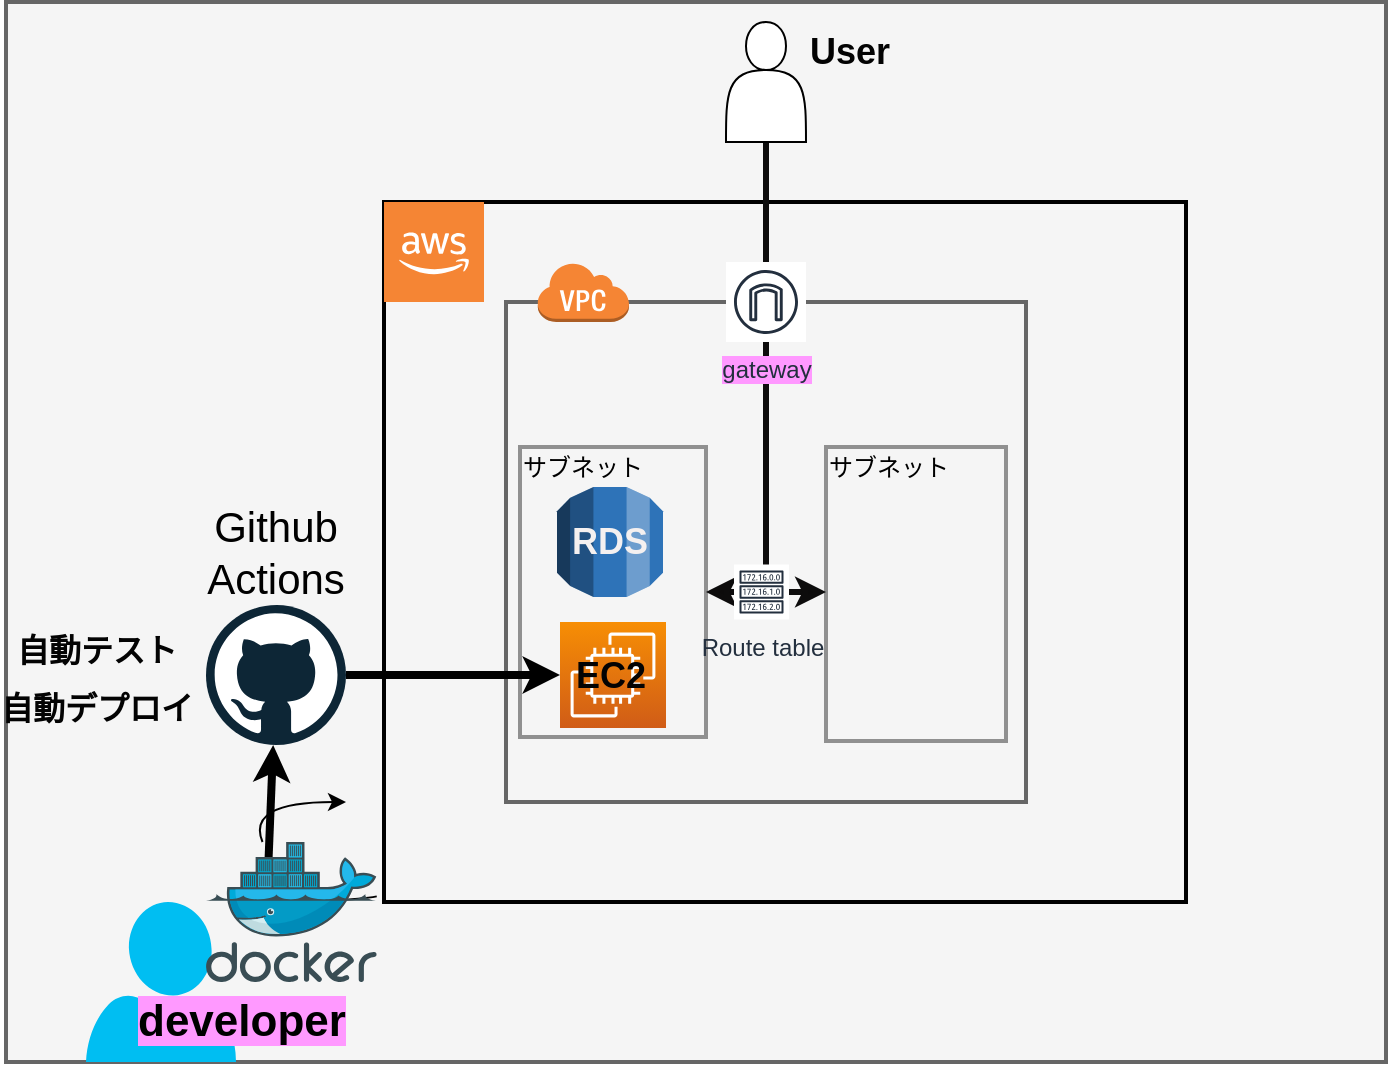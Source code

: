 <mxfile>
    <diagram id="_G0xx6pigjN42j6tCMDQ" name="ページ1">
        <mxGraphModel dx="782" dy="600" grid="1" gridSize="10" guides="1" tooltips="1" connect="1" arrows="1" fold="1" page="1" pageScale="1" pageWidth="827" pageHeight="1169" background="#ffffff" math="0" shadow="0">
            <root>
                <mxCell id="0"/>
                <mxCell id="1" parent="0"/>
                <mxCell id="G6akz1HMbs0-0mWIFRtQ-12" value="" style="rounded=0;whiteSpace=wrap;html=1;strokeColor=#666666;strokeWidth=2;fontColor=#333333;fillColor=#f5f5f5;" parent="1" vertex="1">
                    <mxGeometry x="50" y="40" width="690" height="530" as="geometry"/>
                </mxCell>
                <mxCell id="2" value="" style="rounded=0;whiteSpace=wrap;html=1;fillColor=#f5f5f5;fontColor=#333333;strokeColor=#000000;strokeWidth=2;" parent="1" vertex="1">
                    <mxGeometry x="239" y="140" width="401" height="350" as="geometry"/>
                </mxCell>
                <mxCell id="4" value="" style="rounded=0;whiteSpace=wrap;html=1;strokeColor=#666666;strokeWidth=2;fillColor=#f5f5f5;fontColor=#333333;" parent="1" vertex="1">
                    <mxGeometry x="300" y="190" width="260" height="250" as="geometry"/>
                </mxCell>
                <mxCell id="3" value="" style="outlineConnect=0;dashed=0;verticalLabelPosition=bottom;verticalAlign=top;align=center;html=1;shape=mxgraph.aws3.cloud_2;fillColor=#F58534;gradientColor=none;strokeColor=#000000;strokeWidth=2;" parent="1" vertex="1">
                    <mxGeometry x="239" y="140" width="50" height="50" as="geometry"/>
                </mxCell>
                <mxCell id="G6akz1HMbs0-0mWIFRtQ-4" value="" style="outlineConnect=0;dashed=0;verticalLabelPosition=bottom;verticalAlign=top;align=center;html=1;shape=mxgraph.aws3.virtual_private_cloud;fillColor=#F58534;gradientColor=none;strokeColor=#000000;strokeWidth=2;" parent="1" vertex="1">
                    <mxGeometry x="315.5" y="170" width="46" height="30" as="geometry"/>
                </mxCell>
                <mxCell id="G6akz1HMbs0-0mWIFRtQ-5" value="" style="rounded=0;whiteSpace=wrap;html=1;strokeWidth=2;opacity=70;fillColor=#f5f5f5;fontColor=#333333;strokeColor=#666666;" parent="1" vertex="1">
                    <mxGeometry x="307" y="262.5" width="93" height="145" as="geometry"/>
                </mxCell>
                <mxCell id="G6akz1HMbs0-0mWIFRtQ-6" value="" style="rounded=0;whiteSpace=wrap;html=1;strokeColor=#666666;strokeWidth=2;opacity=70;fillColor=#f5f5f5;fontColor=#333333;" parent="1" vertex="1">
                    <mxGeometry x="460" y="262.5" width="90" height="147" as="geometry"/>
                </mxCell>
                <mxCell id="G6akz1HMbs0-0mWIFRtQ-8" value="サブネット" style="text;html=1;strokeColor=none;fillColor=none;align=center;verticalAlign=middle;whiteSpace=wrap;rounded=0;strokeWidth=2;opacity=70;fontColor=#000000;" parent="1" vertex="1">
                    <mxGeometry x="307" y="262.5" width="63" height="20" as="geometry"/>
                </mxCell>
                <mxCell id="G6akz1HMbs0-0mWIFRtQ-10" value="サブネット" style="text;html=1;strokeColor=none;fillColor=none;align=center;verticalAlign=middle;whiteSpace=wrap;rounded=0;strokeWidth=2;opacity=70;fontColor=#000000;" parent="1" vertex="1">
                    <mxGeometry x="460" y="262.5" width="63" height="20" as="geometry"/>
                </mxCell>
                <mxCell id="G6akz1HMbs0-0mWIFRtQ-11" value="" style="sketch=0;points=[[0,0,0],[0.25,0,0],[0.5,0,0],[0.75,0,0],[1,0,0],[0,1,0],[0.25,1,0],[0.5,1,0],[0.75,1,0],[1,1,0],[0,0.25,0],[0,0.5,0],[0,0.75,0],[1,0.25,0],[1,0.5,0],[1,0.75,0]];outlineConnect=0;fontColor=#232F3E;gradientColor=#F78E04;gradientDirection=north;fillColor=#D05C17;strokeColor=#ffffff;dashed=0;verticalLabelPosition=bottom;verticalAlign=top;align=center;html=1;fontSize=12;fontStyle=0;aspect=fixed;shape=mxgraph.aws4.resourceIcon;resIcon=mxgraph.aws4.ec2;strokeWidth=2;" parent="1" vertex="1">
                    <mxGeometry x="327" y="350" width="53" height="53" as="geometry"/>
                </mxCell>
                <mxCell id="G6akz1HMbs0-0mWIFRtQ-13" value="" style="curved=1;endArrow=classic;html=1;fontColor=#000000;startArrow=none;" parent="1" source="G6akz1HMbs0-0mWIFRtQ-18" edge="1">
                    <mxGeometry width="50" height="50" relative="1" as="geometry">
                        <mxPoint x="170" y="490" as="sourcePoint"/>
                        <mxPoint x="220" y="440" as="targetPoint"/>
                        <Array as="points">
                            <mxPoint x="170" y="440"/>
                        </Array>
                    </mxGeometry>
                </mxCell>
                <mxCell id="G6akz1HMbs0-0mWIFRtQ-26" style="edgeStyle=none;html=1;strokeColor=#000000;strokeWidth=4;fontSize=22;fontColor=#000000;" parent="1" source="G6akz1HMbs0-0mWIFRtQ-14" target="G6akz1HMbs0-0mWIFRtQ-11" edge="1">
                    <mxGeometry relative="1" as="geometry"/>
                </mxCell>
                <mxCell id="G6akz1HMbs0-0mWIFRtQ-14" value="" style="dashed=0;outlineConnect=0;html=1;align=center;labelPosition=center;verticalLabelPosition=bottom;verticalAlign=top;shape=mxgraph.weblogos.github;strokeColor=#000000;strokeWidth=2;fontColor=#000000;" parent="1" vertex="1">
                    <mxGeometry x="150" y="341.5" width="70" height="70" as="geometry"/>
                </mxCell>
                <mxCell id="G6akz1HMbs0-0mWIFRtQ-23" value="" style="verticalLabelPosition=bottom;html=1;verticalAlign=top;align=center;strokeColor=none;fillColor=#00BEF2;shape=mxgraph.azure.user;strokeWidth=2;fontSize=22;fontColor=#000000;" parent="1" vertex="1">
                    <mxGeometry x="90" y="490" width="75" height="80" as="geometry"/>
                </mxCell>
                <mxCell id="G6akz1HMbs0-0mWIFRtQ-15" value="" style="endArrow=classic;html=1;strokeColor=#000000;fontColor=#000000;strokeWidth=4;" parent="1" target="G6akz1HMbs0-0mWIFRtQ-14" edge="1">
                    <mxGeometry width="50" height="50" relative="1" as="geometry">
                        <mxPoint x="180" y="500" as="sourcePoint"/>
                        <mxPoint x="220" y="450" as="targetPoint"/>
                    </mxGeometry>
                </mxCell>
                <mxCell id="G6akz1HMbs0-0mWIFRtQ-16" value="&lt;font style=&quot;font-size: 22px;&quot;&gt;&lt;b style=&quot;background-color: rgb(255, 153, 255);&quot;&gt;developer&lt;/b&gt;&lt;/font&gt;" style="text;strokeColor=none;fillColor=none;align=left;verticalAlign=middle;spacingLeft=4;spacingRight=4;overflow=hidden;points=[[0,0.5],[1,0.5]];portConstraint=eastwest;rotatable=0;whiteSpace=wrap;html=1;strokeWidth=2;fontColor=#000000;" parent="1" vertex="1">
                    <mxGeometry x="110" y="530" width="125" height="40" as="geometry"/>
                </mxCell>
                <mxCell id="G6akz1HMbs0-0mWIFRtQ-17" value="Github&lt;br&gt;Actions" style="text;html=1;strokeColor=none;fillColor=none;align=center;verticalAlign=middle;whiteSpace=wrap;rounded=0;strokeWidth=2;fontSize=21;fontColor=#000000;" parent="1" vertex="1">
                    <mxGeometry x="155" y="300" width="60" height="30" as="geometry"/>
                </mxCell>
                <mxCell id="G6akz1HMbs0-0mWIFRtQ-22" value="" style="curved=1;endArrow=none;html=1;fontColor=#000000;" parent="1" target="G6akz1HMbs0-0mWIFRtQ-18" edge="1">
                    <mxGeometry width="50" height="50" relative="1" as="geometry">
                        <mxPoint x="170" y="490" as="sourcePoint"/>
                        <mxPoint x="220" y="440" as="targetPoint"/>
                        <Array as="points">
                            <mxPoint x="220" y="490"/>
                        </Array>
                    </mxGeometry>
                </mxCell>
                <mxCell id="G6akz1HMbs0-0mWIFRtQ-18" value="" style="sketch=0;aspect=fixed;html=1;points=[];align=center;image;fontSize=12;image=img/lib/mscae/Docker.svg;strokeColor=#000000;strokeWidth=2;fontColor=#000000;" parent="1" vertex="1">
                    <mxGeometry x="150" y="460" width="85.37" height="70" as="geometry"/>
                </mxCell>
                <mxCell id="5" value="&lt;span style=&quot;font-size: 18px;&quot;&gt;&lt;b style=&quot;&quot;&gt;&lt;font color=&quot;#030303&quot;&gt;EC2&lt;/font&gt;&lt;/b&gt;&lt;/span&gt;" style="text;html=1;strokeColor=none;fillColor=none;align=center;verticalAlign=middle;whiteSpace=wrap;rounded=0;strokeWidth=1;" vertex="1" parent="1">
                    <mxGeometry x="315.5" y="355.75" width="73" height="41.5" as="geometry"/>
                </mxCell>
                <mxCell id="6" value="" style="outlineConnect=0;dashed=0;verticalLabelPosition=bottom;verticalAlign=top;align=center;html=1;shape=mxgraph.aws3.rds;fillColor=#2E73B8;gradientColor=none;labelBackgroundColor=none;strokeWidth=1;fontFamily=Helvetica;fontSize=18;fontColor=#000000;" vertex="1" parent="1">
                    <mxGeometry x="325.5" y="282.5" width="53" height="55" as="geometry"/>
                </mxCell>
                <mxCell id="7" value="&lt;b&gt;&lt;font color=&quot;#f4f0f0&quot;&gt;RDS&lt;/font&gt;&lt;/b&gt;" style="text;html=1;strokeColor=none;fillColor=none;align=center;verticalAlign=middle;whiteSpace=wrap;rounded=0;labelBackgroundColor=none;strokeWidth=1;fontFamily=Helvetica;fontSize=18;fontColor=#000000;" vertex="1" parent="1">
                    <mxGeometry x="322" y="295" width="60" height="30" as="geometry"/>
                </mxCell>
                <mxCell id="9" value="" style="endArrow=classic;startArrow=none;html=1;strokeColor=#0d0c0c;strokeWidth=3;fontFamily=Helvetica;fontSize=18;fontColor=#030303;exitX=1;exitY=0.5;exitDx=0;exitDy=0;" edge="1" parent="1" source="12">
                    <mxGeometry width="50" height="50" relative="1" as="geometry">
                        <mxPoint x="420" y="380" as="sourcePoint"/>
                        <mxPoint x="460" y="335" as="targetPoint"/>
                    </mxGeometry>
                </mxCell>
                <mxCell id="11" value="" style="endArrow=classic;html=1;strokeColor=#0d0c0c;strokeWidth=3;fontFamily=Helvetica;fontSize=18;fontColor=#030303;" edge="1" parent="1">
                    <mxGeometry width="50" height="50" relative="1" as="geometry">
                        <mxPoint x="430" y="330" as="sourcePoint"/>
                        <mxPoint x="430" y="90" as="targetPoint"/>
                    </mxGeometry>
                </mxCell>
                <mxCell id="G6akz1HMbs0-0mWIFRtQ-24" value="gateway" style="sketch=0;outlineConnect=0;fontColor=#232F3E;gradientColor=none;strokeColor=#232F3E;fillColor=#ffffff;dashed=0;verticalLabelPosition=bottom;verticalAlign=top;align=center;html=1;fontSize=12;fontStyle=0;aspect=fixed;shape=mxgraph.aws4.resourceIcon;resIcon=mxgraph.aws4.internet_gateway;labelBackgroundColor=#FF99FF;strokeWidth=2;" parent="1" vertex="1">
                    <mxGeometry x="410" y="170" width="40" height="40" as="geometry"/>
                </mxCell>
                <mxCell id="13" value="" style="endArrow=none;startArrow=classic;html=1;strokeColor=#0d0c0c;strokeWidth=3;fontFamily=Helvetica;fontSize=18;fontColor=#030303;exitX=1;exitY=0.5;exitDx=0;exitDy=0;" edge="1" parent="1" source="G6akz1HMbs0-0mWIFRtQ-5" target="12">
                    <mxGeometry width="50" height="50" relative="1" as="geometry">
                        <mxPoint x="400.0" y="335.0" as="sourcePoint"/>
                        <mxPoint x="460.0" y="335.0" as="targetPoint"/>
                    </mxGeometry>
                </mxCell>
                <mxCell id="12" value="Route table" style="sketch=0;outlineConnect=0;fontColor=#232F3E;gradientColor=none;strokeColor=#232F3E;fillColor=#ffffff;dashed=0;verticalLabelPosition=bottom;verticalAlign=top;align=center;html=1;fontSize=12;fontStyle=0;aspect=fixed;shape=mxgraph.aws4.resourceIcon;resIcon=mxgraph.aws4.route_table;labelBackgroundColor=none;strokeWidth=1;fontFamily=Helvetica;" vertex="1" parent="1">
                    <mxGeometry x="414" y="321.25" width="27.5" height="27.5" as="geometry"/>
                </mxCell>
                <mxCell id="14" value="" style="shape=actor;whiteSpace=wrap;html=1;labelBackgroundColor=none;strokeWidth=1;fontFamily=Helvetica;fontSize=18;fontColor=#030303;" vertex="1" parent="1">
                    <mxGeometry x="410" y="50" width="40" height="60" as="geometry"/>
                </mxCell>
                <mxCell id="15" value="&lt;b&gt;User&lt;/b&gt;" style="text;html=1;strokeColor=none;fillColor=none;align=center;verticalAlign=middle;whiteSpace=wrap;rounded=0;labelBackgroundColor=none;strokeWidth=1;fontFamily=Helvetica;fontSize=18;fontColor=#030303;" vertex="1" parent="1">
                    <mxGeometry x="441.5" y="50" width="60" height="30" as="geometry"/>
                </mxCell>
                <mxCell id="16" value="&lt;font style=&quot;font-size: 16px;&quot;&gt;自動テスト&lt;br&gt;自動デプロイ&lt;/font&gt;" style="text;strokeColor=none;fillColor=none;html=1;fontSize=24;fontStyle=1;verticalAlign=middle;align=center;labelBackgroundColor=none;strokeWidth=1;fontFamily=Helvetica;fontColor=#030303;" vertex="1" parent="1">
                    <mxGeometry x="70" y="372.87" width="50" height="7.25" as="geometry"/>
                </mxCell>
            </root>
        </mxGraphModel>
    </diagram>
</mxfile>